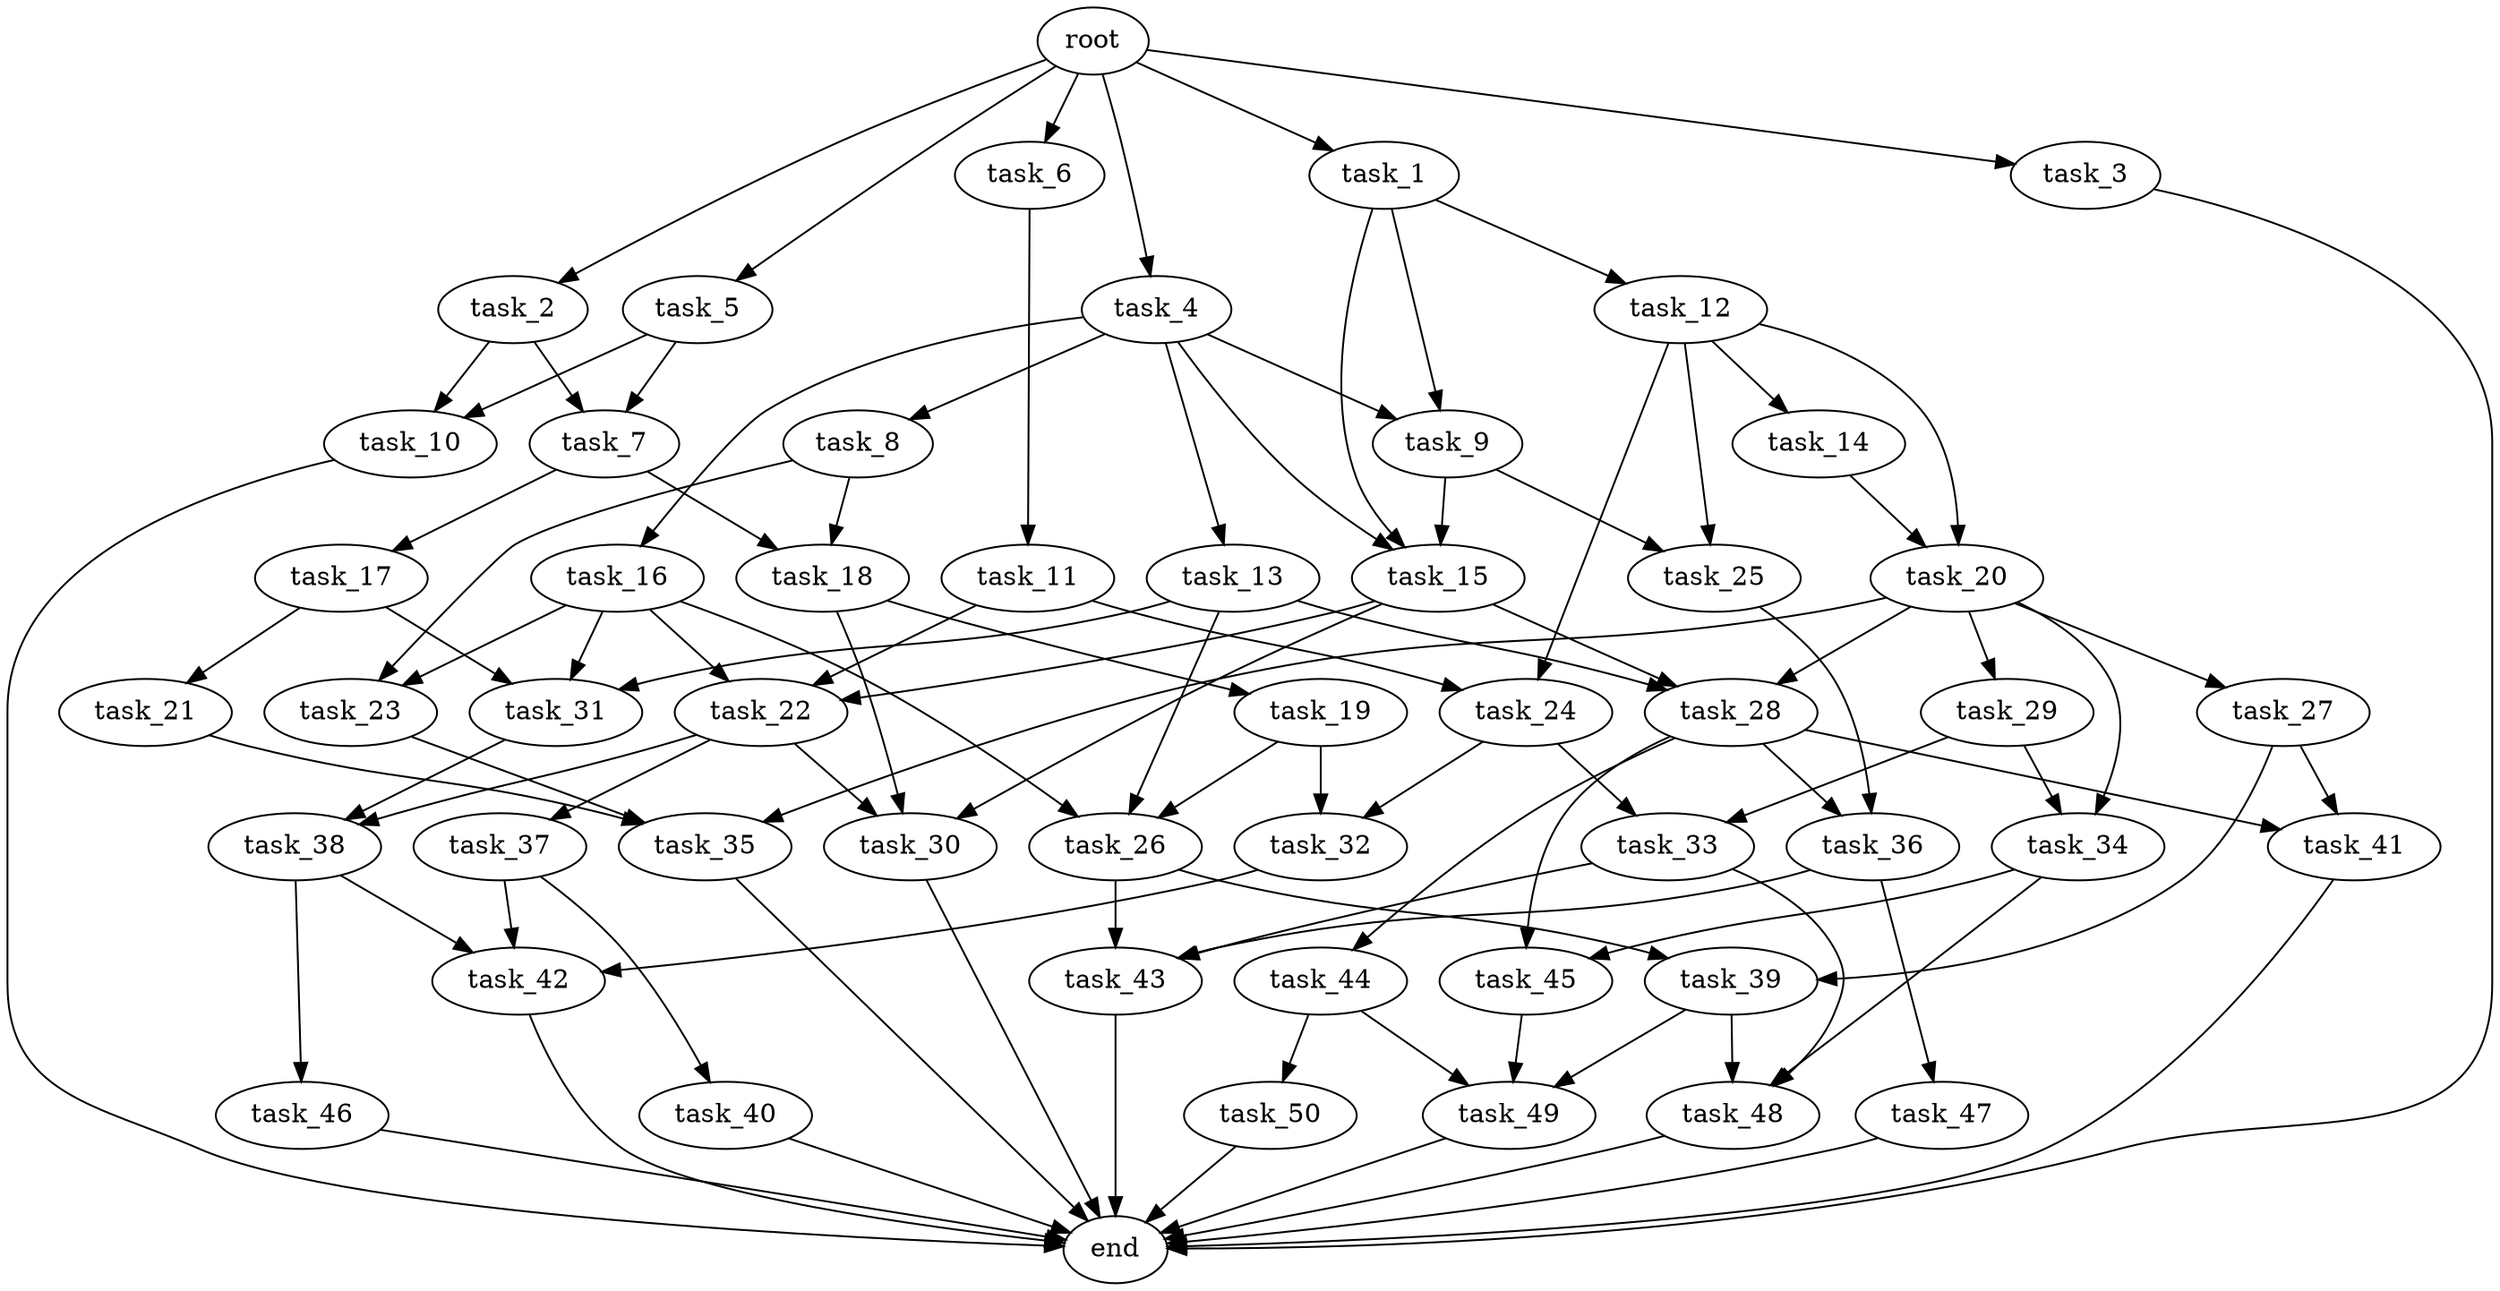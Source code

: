 digraph G {
  root [size="0.000000e+00"];
  task_1 [size="1.507284e+09"];
  task_2 [size="1.151106e+09"];
  task_3 [size="2.845605e+09"];
  task_4 [size="6.627837e+09"];
  task_5 [size="6.000729e+09"];
  task_6 [size="5.550160e+09"];
  task_7 [size="6.875552e+09"];
  task_8 [size="7.011438e+09"];
  task_9 [size="9.964432e+09"];
  task_10 [size="8.154769e+09"];
  task_11 [size="8.458339e+09"];
  task_12 [size="8.814850e+09"];
  task_13 [size="7.039223e+09"];
  task_14 [size="6.333025e+09"];
  task_15 [size="5.707635e+09"];
  task_16 [size="4.046209e+09"];
  task_17 [size="5.476182e+09"];
  task_18 [size="9.668898e+09"];
  task_19 [size="3.593743e+09"];
  task_20 [size="3.438455e+09"];
  task_21 [size="8.914483e+08"];
  task_22 [size="1.410677e+09"];
  task_23 [size="4.904829e+08"];
  task_24 [size="2.172306e+09"];
  task_25 [size="4.222503e+09"];
  task_26 [size="5.189149e+09"];
  task_27 [size="4.050077e+09"];
  task_28 [size="2.741578e+09"];
  task_29 [size="1.033083e+09"];
  task_30 [size="6.890677e+09"];
  task_31 [size="5.568418e+09"];
  task_32 [size="1.342776e+08"];
  task_33 [size="2.551833e+09"];
  task_34 [size="7.962668e+09"];
  task_35 [size="4.071291e+09"];
  task_36 [size="4.259689e+08"];
  task_37 [size="5.411612e+09"];
  task_38 [size="7.546919e+08"];
  task_39 [size="6.112237e+09"];
  task_40 [size="9.070460e+09"];
  task_41 [size="2.567287e+09"];
  task_42 [size="8.044619e+09"];
  task_43 [size="5.518557e+09"];
  task_44 [size="2.361622e+09"];
  task_45 [size="4.249096e+09"];
  task_46 [size="3.257507e+09"];
  task_47 [size="2.805614e+09"];
  task_48 [size="8.752940e+09"];
  task_49 [size="2.993413e+08"];
  task_50 [size="4.039997e+09"];
  end [size="0.000000e+00"];

  root -> task_1 [size="1.000000e-12"];
  root -> task_2 [size="1.000000e-12"];
  root -> task_3 [size="1.000000e-12"];
  root -> task_4 [size="1.000000e-12"];
  root -> task_5 [size="1.000000e-12"];
  root -> task_6 [size="1.000000e-12"];
  task_1 -> task_9 [size="4.982216e+08"];
  task_1 -> task_12 [size="8.814850e+08"];
  task_1 -> task_15 [size="1.902545e+08"];
  task_2 -> task_7 [size="3.437776e+08"];
  task_2 -> task_10 [size="4.077384e+08"];
  task_3 -> end [size="1.000000e-12"];
  task_4 -> task_8 [size="7.011438e+08"];
  task_4 -> task_9 [size="4.982216e+08"];
  task_4 -> task_13 [size="7.039223e+08"];
  task_4 -> task_15 [size="1.902545e+08"];
  task_4 -> task_16 [size="4.046209e+08"];
  task_5 -> task_7 [size="3.437776e+08"];
  task_5 -> task_10 [size="4.077384e+08"];
  task_6 -> task_11 [size="8.458339e+08"];
  task_7 -> task_17 [size="5.476182e+08"];
  task_7 -> task_18 [size="4.834449e+08"];
  task_8 -> task_18 [size="4.834449e+08"];
  task_8 -> task_23 [size="2.452415e+07"];
  task_9 -> task_15 [size="1.902545e+08"];
  task_9 -> task_25 [size="2.111252e+08"];
  task_10 -> end [size="1.000000e-12"];
  task_11 -> task_22 [size="4.702255e+07"];
  task_11 -> task_24 [size="1.086153e+08"];
  task_12 -> task_14 [size="6.333025e+08"];
  task_12 -> task_20 [size="1.719228e+08"];
  task_12 -> task_24 [size="1.086153e+08"];
  task_12 -> task_25 [size="2.111252e+08"];
  task_13 -> task_26 [size="1.729716e+08"];
  task_13 -> task_28 [size="9.138593e+07"];
  task_13 -> task_31 [size="1.856139e+08"];
  task_14 -> task_20 [size="1.719228e+08"];
  task_15 -> task_22 [size="4.702255e+07"];
  task_15 -> task_28 [size="9.138593e+07"];
  task_15 -> task_30 [size="2.296892e+08"];
  task_16 -> task_22 [size="4.702255e+07"];
  task_16 -> task_23 [size="2.452415e+07"];
  task_16 -> task_26 [size="1.729716e+08"];
  task_16 -> task_31 [size="1.856139e+08"];
  task_17 -> task_21 [size="8.914483e+07"];
  task_17 -> task_31 [size="1.856139e+08"];
  task_18 -> task_19 [size="3.593743e+08"];
  task_18 -> task_30 [size="2.296892e+08"];
  task_19 -> task_26 [size="1.729716e+08"];
  task_19 -> task_32 [size="6.713879e+06"];
  task_20 -> task_27 [size="4.050077e+08"];
  task_20 -> task_28 [size="9.138593e+07"];
  task_20 -> task_29 [size="1.033083e+08"];
  task_20 -> task_34 [size="3.981334e+08"];
  task_20 -> task_35 [size="1.357097e+08"];
  task_21 -> task_35 [size="1.357097e+08"];
  task_22 -> task_30 [size="2.296892e+08"];
  task_22 -> task_37 [size="5.411612e+08"];
  task_22 -> task_38 [size="3.773459e+07"];
  task_23 -> task_35 [size="1.357097e+08"];
  task_24 -> task_32 [size="6.713879e+06"];
  task_24 -> task_33 [size="1.275916e+08"];
  task_25 -> task_36 [size="2.129845e+07"];
  task_26 -> task_39 [size="3.056118e+08"];
  task_26 -> task_43 [size="1.839519e+08"];
  task_27 -> task_39 [size="3.056118e+08"];
  task_27 -> task_41 [size="1.283644e+08"];
  task_28 -> task_36 [size="2.129845e+07"];
  task_28 -> task_41 [size="1.283644e+08"];
  task_28 -> task_44 [size="2.361622e+08"];
  task_28 -> task_45 [size="2.124548e+08"];
  task_29 -> task_33 [size="1.275916e+08"];
  task_29 -> task_34 [size="3.981334e+08"];
  task_30 -> end [size="1.000000e-12"];
  task_31 -> task_38 [size="3.773459e+07"];
  task_32 -> task_42 [size="2.681540e+08"];
  task_33 -> task_43 [size="1.839519e+08"];
  task_33 -> task_48 [size="2.917647e+08"];
  task_34 -> task_45 [size="2.124548e+08"];
  task_34 -> task_48 [size="2.917647e+08"];
  task_35 -> end [size="1.000000e-12"];
  task_36 -> task_43 [size="1.839519e+08"];
  task_36 -> task_47 [size="2.805614e+08"];
  task_37 -> task_40 [size="9.070460e+08"];
  task_37 -> task_42 [size="2.681540e+08"];
  task_38 -> task_42 [size="2.681540e+08"];
  task_38 -> task_46 [size="3.257507e+08"];
  task_39 -> task_48 [size="2.917647e+08"];
  task_39 -> task_49 [size="9.978044e+06"];
  task_40 -> end [size="1.000000e-12"];
  task_41 -> end [size="1.000000e-12"];
  task_42 -> end [size="1.000000e-12"];
  task_43 -> end [size="1.000000e-12"];
  task_44 -> task_49 [size="9.978044e+06"];
  task_44 -> task_50 [size="4.039997e+08"];
  task_45 -> task_49 [size="9.978044e+06"];
  task_46 -> end [size="1.000000e-12"];
  task_47 -> end [size="1.000000e-12"];
  task_48 -> end [size="1.000000e-12"];
  task_49 -> end [size="1.000000e-12"];
  task_50 -> end [size="1.000000e-12"];
}
